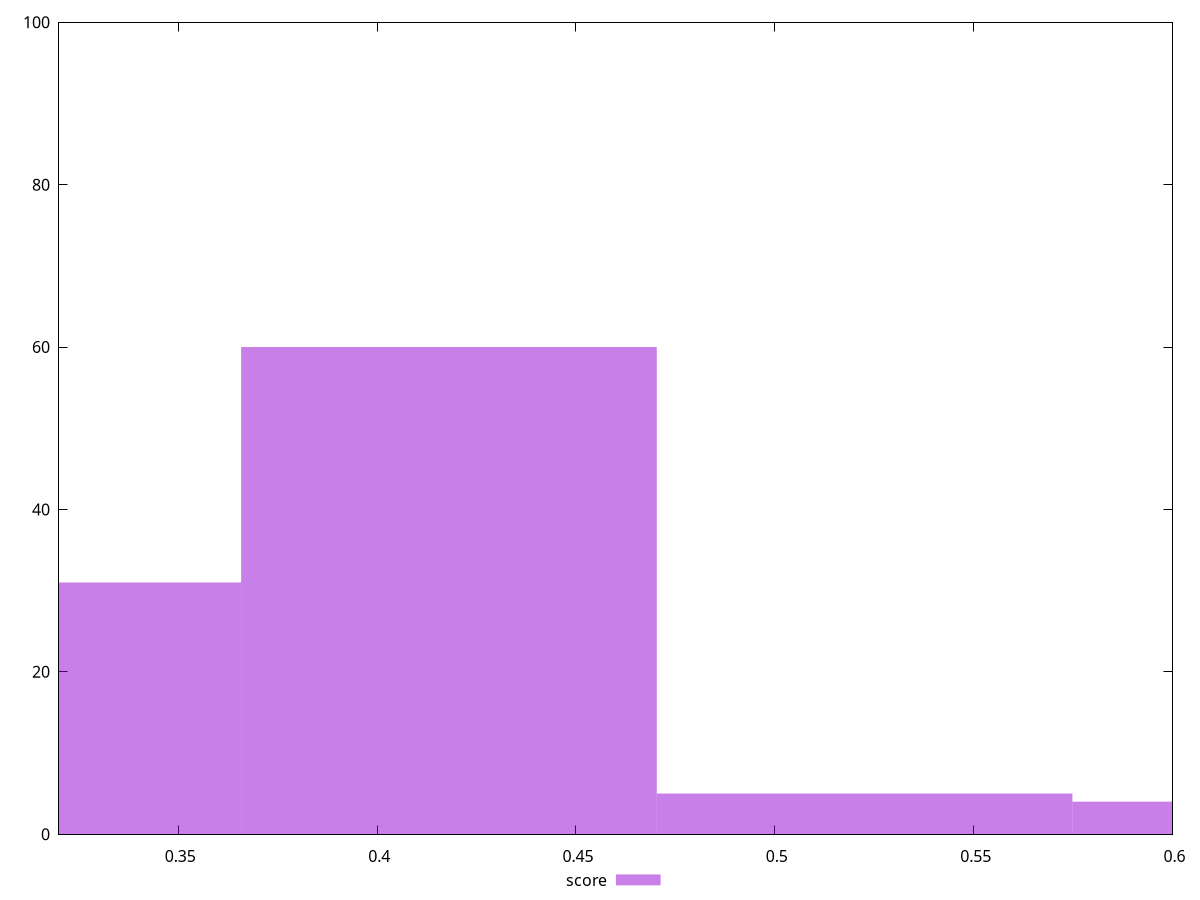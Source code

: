 reset

$score <<EOF
0.6270905603368531 4
0.5225754669473776 5
0.41806037355790204 60
0.31354528016842653 31
EOF

set key outside below
set boxwidth 0.10451509338947551
set xrange [0.32:0.6]
set yrange [0:100]
set trange [0:100]
set style fill transparent solid 0.5 noborder
set terminal svg size 640, 490 enhanced background rgb 'white'
set output "reports/report_00027_2021-02-24T12-40-31.850Z/render-blocking-resources/samples/astro/score/histogram.svg"

plot $score title "score" with boxes

reset
